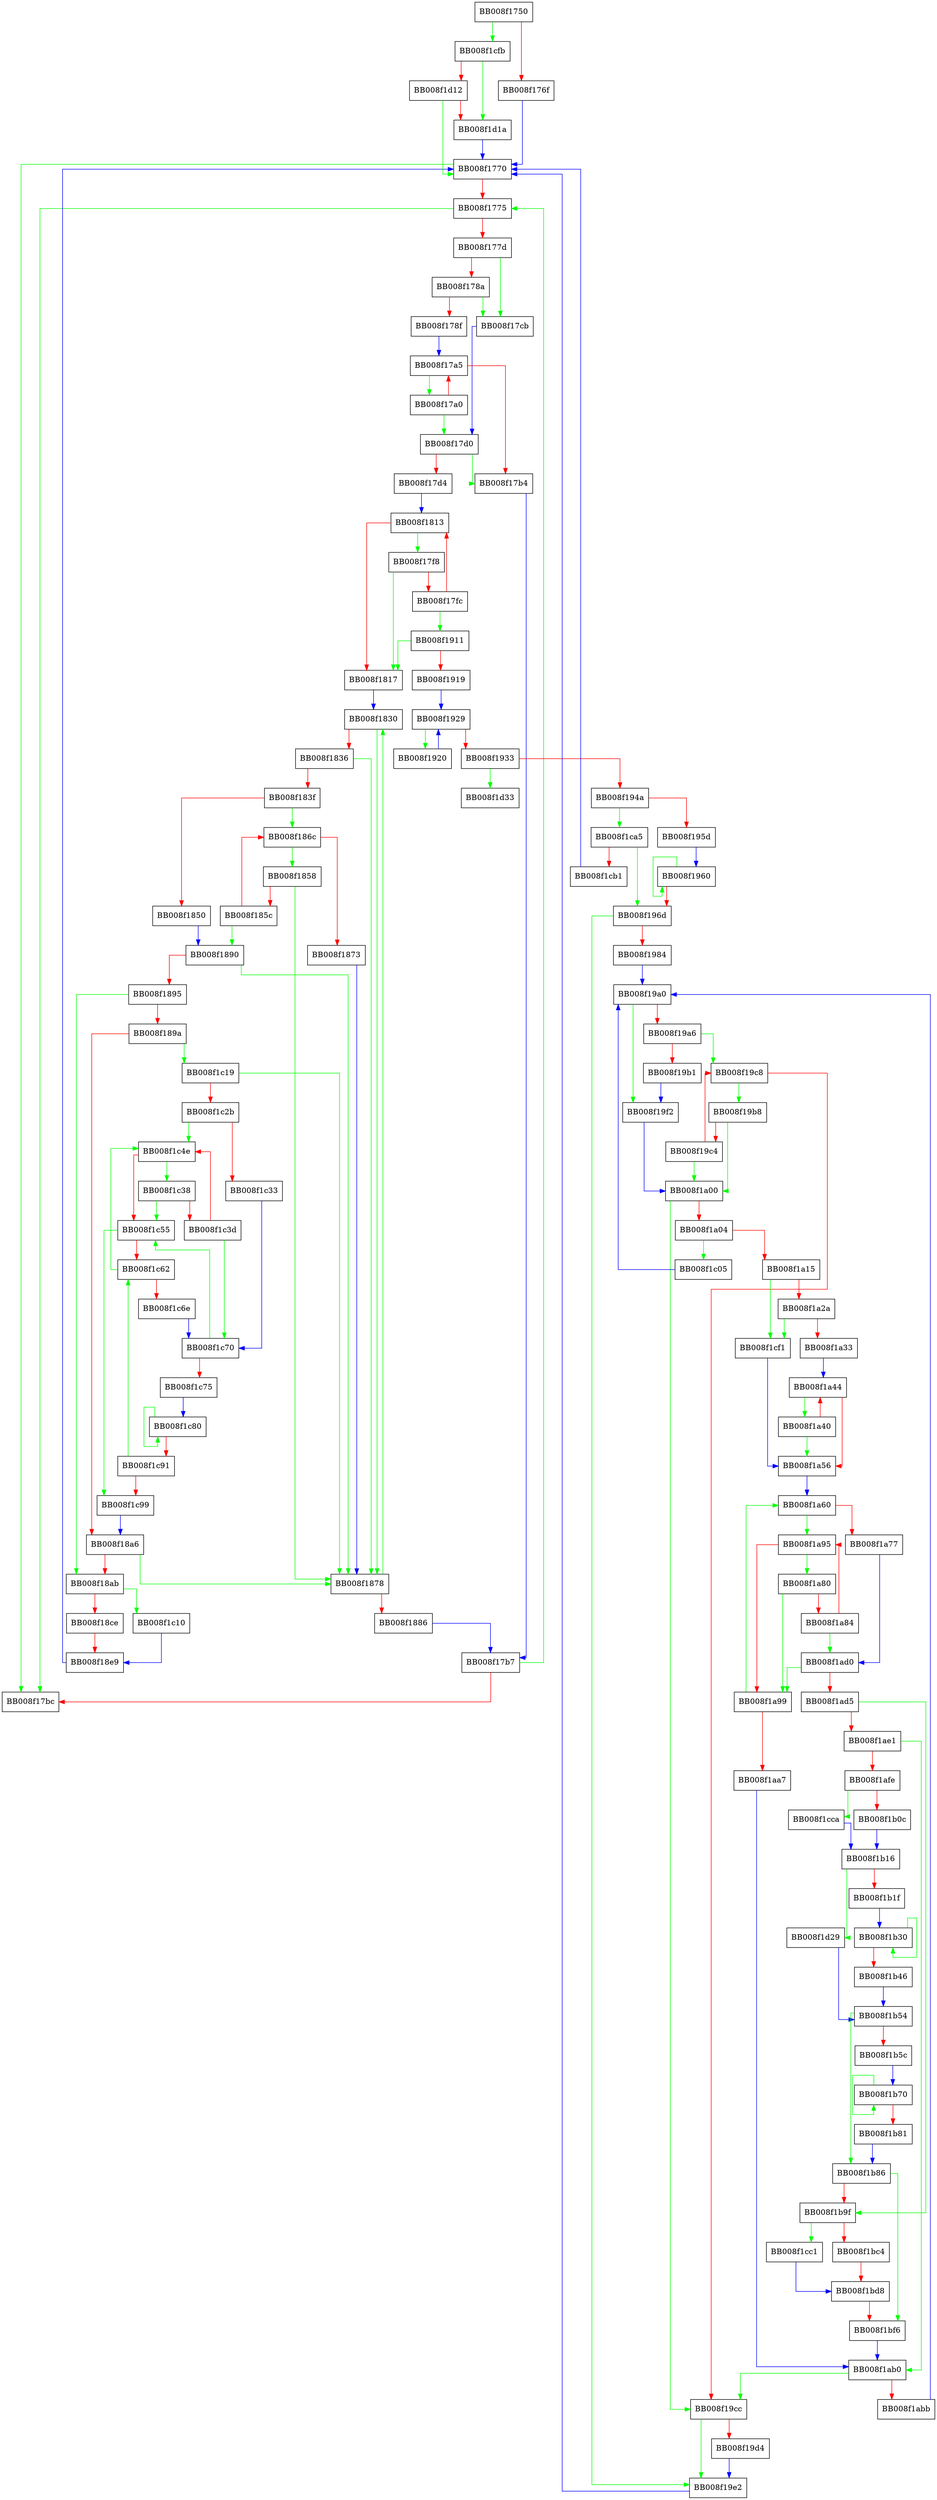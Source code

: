 digraph __tunables_init {
  node [shape="box"];
  graph [splines=ortho];
  BB008f1750 -> BB008f1cfb [color="green"];
  BB008f1750 -> BB008f176f [color="red"];
  BB008f176f -> BB008f1770 [color="blue"];
  BB008f1770 -> BB008f17bc [color="green"];
  BB008f1770 -> BB008f1775 [color="red"];
  BB008f1775 -> BB008f17bc [color="green"];
  BB008f1775 -> BB008f177d [color="red"];
  BB008f177d -> BB008f17cb [color="green"];
  BB008f177d -> BB008f178a [color="red"];
  BB008f178a -> BB008f17cb [color="green"];
  BB008f178a -> BB008f178f [color="red"];
  BB008f178f -> BB008f17a5 [color="blue"];
  BB008f17a0 -> BB008f17d0 [color="green"];
  BB008f17a0 -> BB008f17a5 [color="red"];
  BB008f17a5 -> BB008f17a0 [color="green"];
  BB008f17a5 -> BB008f17b4 [color="red"];
  BB008f17b4 -> BB008f17b7 [color="blue"];
  BB008f17b7 -> BB008f1775 [color="green"];
  BB008f17b7 -> BB008f17bc [color="red"];
  BB008f17cb -> BB008f17d0 [color="blue"];
  BB008f17d0 -> BB008f17b4 [color="green"];
  BB008f17d0 -> BB008f17d4 [color="red"];
  BB008f17d4 -> BB008f1813 [color="blue"];
  BB008f17f8 -> BB008f1817 [color="green"];
  BB008f17f8 -> BB008f17fc [color="red"];
  BB008f17fc -> BB008f1911 [color="green"];
  BB008f17fc -> BB008f1813 [color="red"];
  BB008f1813 -> BB008f17f8 [color="green"];
  BB008f1813 -> BB008f1817 [color="red"];
  BB008f1817 -> BB008f1830 [color="blue"];
  BB008f1830 -> BB008f1878 [color="green"];
  BB008f1830 -> BB008f1836 [color="red"];
  BB008f1836 -> BB008f1878 [color="green"];
  BB008f1836 -> BB008f183f [color="red"];
  BB008f183f -> BB008f186c [color="green"];
  BB008f183f -> BB008f1850 [color="red"];
  BB008f1850 -> BB008f1890 [color="blue"];
  BB008f1858 -> BB008f1878 [color="green"];
  BB008f1858 -> BB008f185c [color="red"];
  BB008f185c -> BB008f1890 [color="green"];
  BB008f185c -> BB008f186c [color="red"];
  BB008f186c -> BB008f1858 [color="green"];
  BB008f186c -> BB008f1873 [color="red"];
  BB008f1873 -> BB008f1878 [color="blue"];
  BB008f1878 -> BB008f1830 [color="green"];
  BB008f1878 -> BB008f1886 [color="red"];
  BB008f1886 -> BB008f17b7 [color="blue"];
  BB008f1890 -> BB008f1878 [color="green"];
  BB008f1890 -> BB008f1895 [color="red"];
  BB008f1895 -> BB008f18ab [color="green"];
  BB008f1895 -> BB008f189a [color="red"];
  BB008f189a -> BB008f1c19 [color="green"];
  BB008f189a -> BB008f18a6 [color="red"];
  BB008f18a6 -> BB008f1878 [color="green"];
  BB008f18a6 -> BB008f18ab [color="red"];
  BB008f18ab -> BB008f1c10 [color="green"];
  BB008f18ab -> BB008f18ce [color="red"];
  BB008f18ce -> BB008f18e9 [color="red"];
  BB008f18e9 -> BB008f1770 [color="blue"];
  BB008f1911 -> BB008f1817 [color="green"];
  BB008f1911 -> BB008f1919 [color="red"];
  BB008f1919 -> BB008f1929 [color="blue"];
  BB008f1920 -> BB008f1929 [color="blue"];
  BB008f1929 -> BB008f1920 [color="green"];
  BB008f1929 -> BB008f1933 [color="red"];
  BB008f1933 -> BB008f1d33 [color="green"];
  BB008f1933 -> BB008f194a [color="red"];
  BB008f194a -> BB008f1ca5 [color="green"];
  BB008f194a -> BB008f195d [color="red"];
  BB008f195d -> BB008f1960 [color="blue"];
  BB008f1960 -> BB008f1960 [color="green"];
  BB008f1960 -> BB008f196d [color="red"];
  BB008f196d -> BB008f19e2 [color="green"];
  BB008f196d -> BB008f1984 [color="red"];
  BB008f1984 -> BB008f19a0 [color="blue"];
  BB008f19a0 -> BB008f19f2 [color="green"];
  BB008f19a0 -> BB008f19a6 [color="red"];
  BB008f19a6 -> BB008f19c8 [color="green"];
  BB008f19a6 -> BB008f19b1 [color="red"];
  BB008f19b1 -> BB008f19f2 [color="blue"];
  BB008f19b8 -> BB008f1a00 [color="green"];
  BB008f19b8 -> BB008f19c4 [color="red"];
  BB008f19c4 -> BB008f1a00 [color="green"];
  BB008f19c4 -> BB008f19c8 [color="red"];
  BB008f19c8 -> BB008f19b8 [color="green"];
  BB008f19c8 -> BB008f19cc [color="red"];
  BB008f19cc -> BB008f19e2 [color="green"];
  BB008f19cc -> BB008f19d4 [color="red"];
  BB008f19d4 -> BB008f19e2 [color="blue"];
  BB008f19e2 -> BB008f1770 [color="blue"];
  BB008f19f2 -> BB008f1a00 [color="blue"];
  BB008f1a00 -> BB008f19cc [color="green"];
  BB008f1a00 -> BB008f1a04 [color="red"];
  BB008f1a04 -> BB008f1c05 [color="green"];
  BB008f1a04 -> BB008f1a15 [color="red"];
  BB008f1a15 -> BB008f1cf1 [color="green"];
  BB008f1a15 -> BB008f1a2a [color="red"];
  BB008f1a2a -> BB008f1cf1 [color="green"];
  BB008f1a2a -> BB008f1a33 [color="red"];
  BB008f1a33 -> BB008f1a44 [color="blue"];
  BB008f1a40 -> BB008f1a56 [color="green"];
  BB008f1a40 -> BB008f1a44 [color="red"];
  BB008f1a44 -> BB008f1a40 [color="green"];
  BB008f1a44 -> BB008f1a56 [color="red"];
  BB008f1a56 -> BB008f1a60 [color="blue"];
  BB008f1a60 -> BB008f1a95 [color="green"];
  BB008f1a60 -> BB008f1a77 [color="red"];
  BB008f1a77 -> BB008f1ad0 [color="blue"];
  BB008f1a80 -> BB008f1a99 [color="green"];
  BB008f1a80 -> BB008f1a84 [color="red"];
  BB008f1a84 -> BB008f1ad0 [color="green"];
  BB008f1a84 -> BB008f1a95 [color="red"];
  BB008f1a95 -> BB008f1a80 [color="green"];
  BB008f1a95 -> BB008f1a99 [color="red"];
  BB008f1a99 -> BB008f1a60 [color="green"];
  BB008f1a99 -> BB008f1aa7 [color="red"];
  BB008f1aa7 -> BB008f1ab0 [color="blue"];
  BB008f1ab0 -> BB008f19cc [color="green"];
  BB008f1ab0 -> BB008f1abb [color="red"];
  BB008f1abb -> BB008f19a0 [color="blue"];
  BB008f1ad0 -> BB008f1a99 [color="green"];
  BB008f1ad0 -> BB008f1ad5 [color="red"];
  BB008f1ad5 -> BB008f1b9f [color="green"];
  BB008f1ad5 -> BB008f1ae1 [color="red"];
  BB008f1ae1 -> BB008f1ab0 [color="green"];
  BB008f1ae1 -> BB008f1afe [color="red"];
  BB008f1afe -> BB008f1cca [color="green"];
  BB008f1afe -> BB008f1b0c [color="red"];
  BB008f1b0c -> BB008f1b16 [color="blue"];
  BB008f1b16 -> BB008f1d29 [color="green"];
  BB008f1b16 -> BB008f1b1f [color="red"];
  BB008f1b1f -> BB008f1b30 [color="blue"];
  BB008f1b30 -> BB008f1b30 [color="green"];
  BB008f1b30 -> BB008f1b46 [color="red"];
  BB008f1b46 -> BB008f1b54 [color="blue"];
  BB008f1b54 -> BB008f1b86 [color="green"];
  BB008f1b54 -> BB008f1b5c [color="red"];
  BB008f1b5c -> BB008f1b70 [color="blue"];
  BB008f1b70 -> BB008f1b70 [color="green"];
  BB008f1b70 -> BB008f1b81 [color="red"];
  BB008f1b81 -> BB008f1b86 [color="blue"];
  BB008f1b86 -> BB008f1bf6 [color="green"];
  BB008f1b86 -> BB008f1b9f [color="red"];
  BB008f1b9f -> BB008f1cc1 [color="green"];
  BB008f1b9f -> BB008f1bc4 [color="red"];
  BB008f1bc4 -> BB008f1bd8 [color="red"];
  BB008f1bd8 -> BB008f1bf6 [color="red"];
  BB008f1bf6 -> BB008f1ab0 [color="blue"];
  BB008f1c05 -> BB008f19a0 [color="blue"];
  BB008f1c10 -> BB008f18e9 [color="blue"];
  BB008f1c19 -> BB008f1878 [color="green"];
  BB008f1c19 -> BB008f1c2b [color="red"];
  BB008f1c2b -> BB008f1c4e [color="green"];
  BB008f1c2b -> BB008f1c33 [color="red"];
  BB008f1c33 -> BB008f1c70 [color="blue"];
  BB008f1c38 -> BB008f1c55 [color="green"];
  BB008f1c38 -> BB008f1c3d [color="red"];
  BB008f1c3d -> BB008f1c70 [color="green"];
  BB008f1c3d -> BB008f1c4e [color="red"];
  BB008f1c4e -> BB008f1c38 [color="green"];
  BB008f1c4e -> BB008f1c55 [color="red"];
  BB008f1c55 -> BB008f1c99 [color="green"];
  BB008f1c55 -> BB008f1c62 [color="red"];
  BB008f1c62 -> BB008f1c4e [color="green"];
  BB008f1c62 -> BB008f1c6e [color="red"];
  BB008f1c6e -> BB008f1c70 [color="blue"];
  BB008f1c70 -> BB008f1c55 [color="green"];
  BB008f1c70 -> BB008f1c75 [color="red"];
  BB008f1c75 -> BB008f1c80 [color="blue"];
  BB008f1c80 -> BB008f1c80 [color="green"];
  BB008f1c80 -> BB008f1c91 [color="red"];
  BB008f1c91 -> BB008f1c62 [color="green"];
  BB008f1c91 -> BB008f1c99 [color="red"];
  BB008f1c99 -> BB008f18a6 [color="blue"];
  BB008f1ca5 -> BB008f196d [color="green"];
  BB008f1ca5 -> BB008f1cb1 [color="red"];
  BB008f1cb1 -> BB008f1770 [color="blue"];
  BB008f1cc1 -> BB008f1bd8 [color="blue"];
  BB008f1cca -> BB008f1b16 [color="blue"];
  BB008f1cf1 -> BB008f1a56 [color="blue"];
  BB008f1cfb -> BB008f1d1a [color="green"];
  BB008f1cfb -> BB008f1d12 [color="red"];
  BB008f1d12 -> BB008f1770 [color="green"];
  BB008f1d12 -> BB008f1d1a [color="red"];
  BB008f1d1a -> BB008f1770 [color="blue"];
  BB008f1d29 -> BB008f1b54 [color="blue"];
}